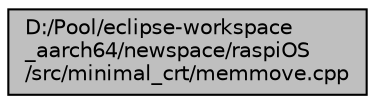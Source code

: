 digraph "D:/Pool/eclipse-workspace_aarch64/newspace/raspiOS/src/minimal_crt/memmove.cpp"
{
  edge [fontname="Helvetica",fontsize="10",labelfontname="Helvetica",labelfontsize="10"];
  node [fontname="Helvetica",fontsize="10",shape=record];
  Node3896 [label="D:/Pool/eclipse-workspace\l_aarch64/newspace/raspiOS\l/src/minimal_crt/memmove.cpp",height=0.2,width=0.4,color="black", fillcolor="grey75", style="filled", fontcolor="black"];
}
